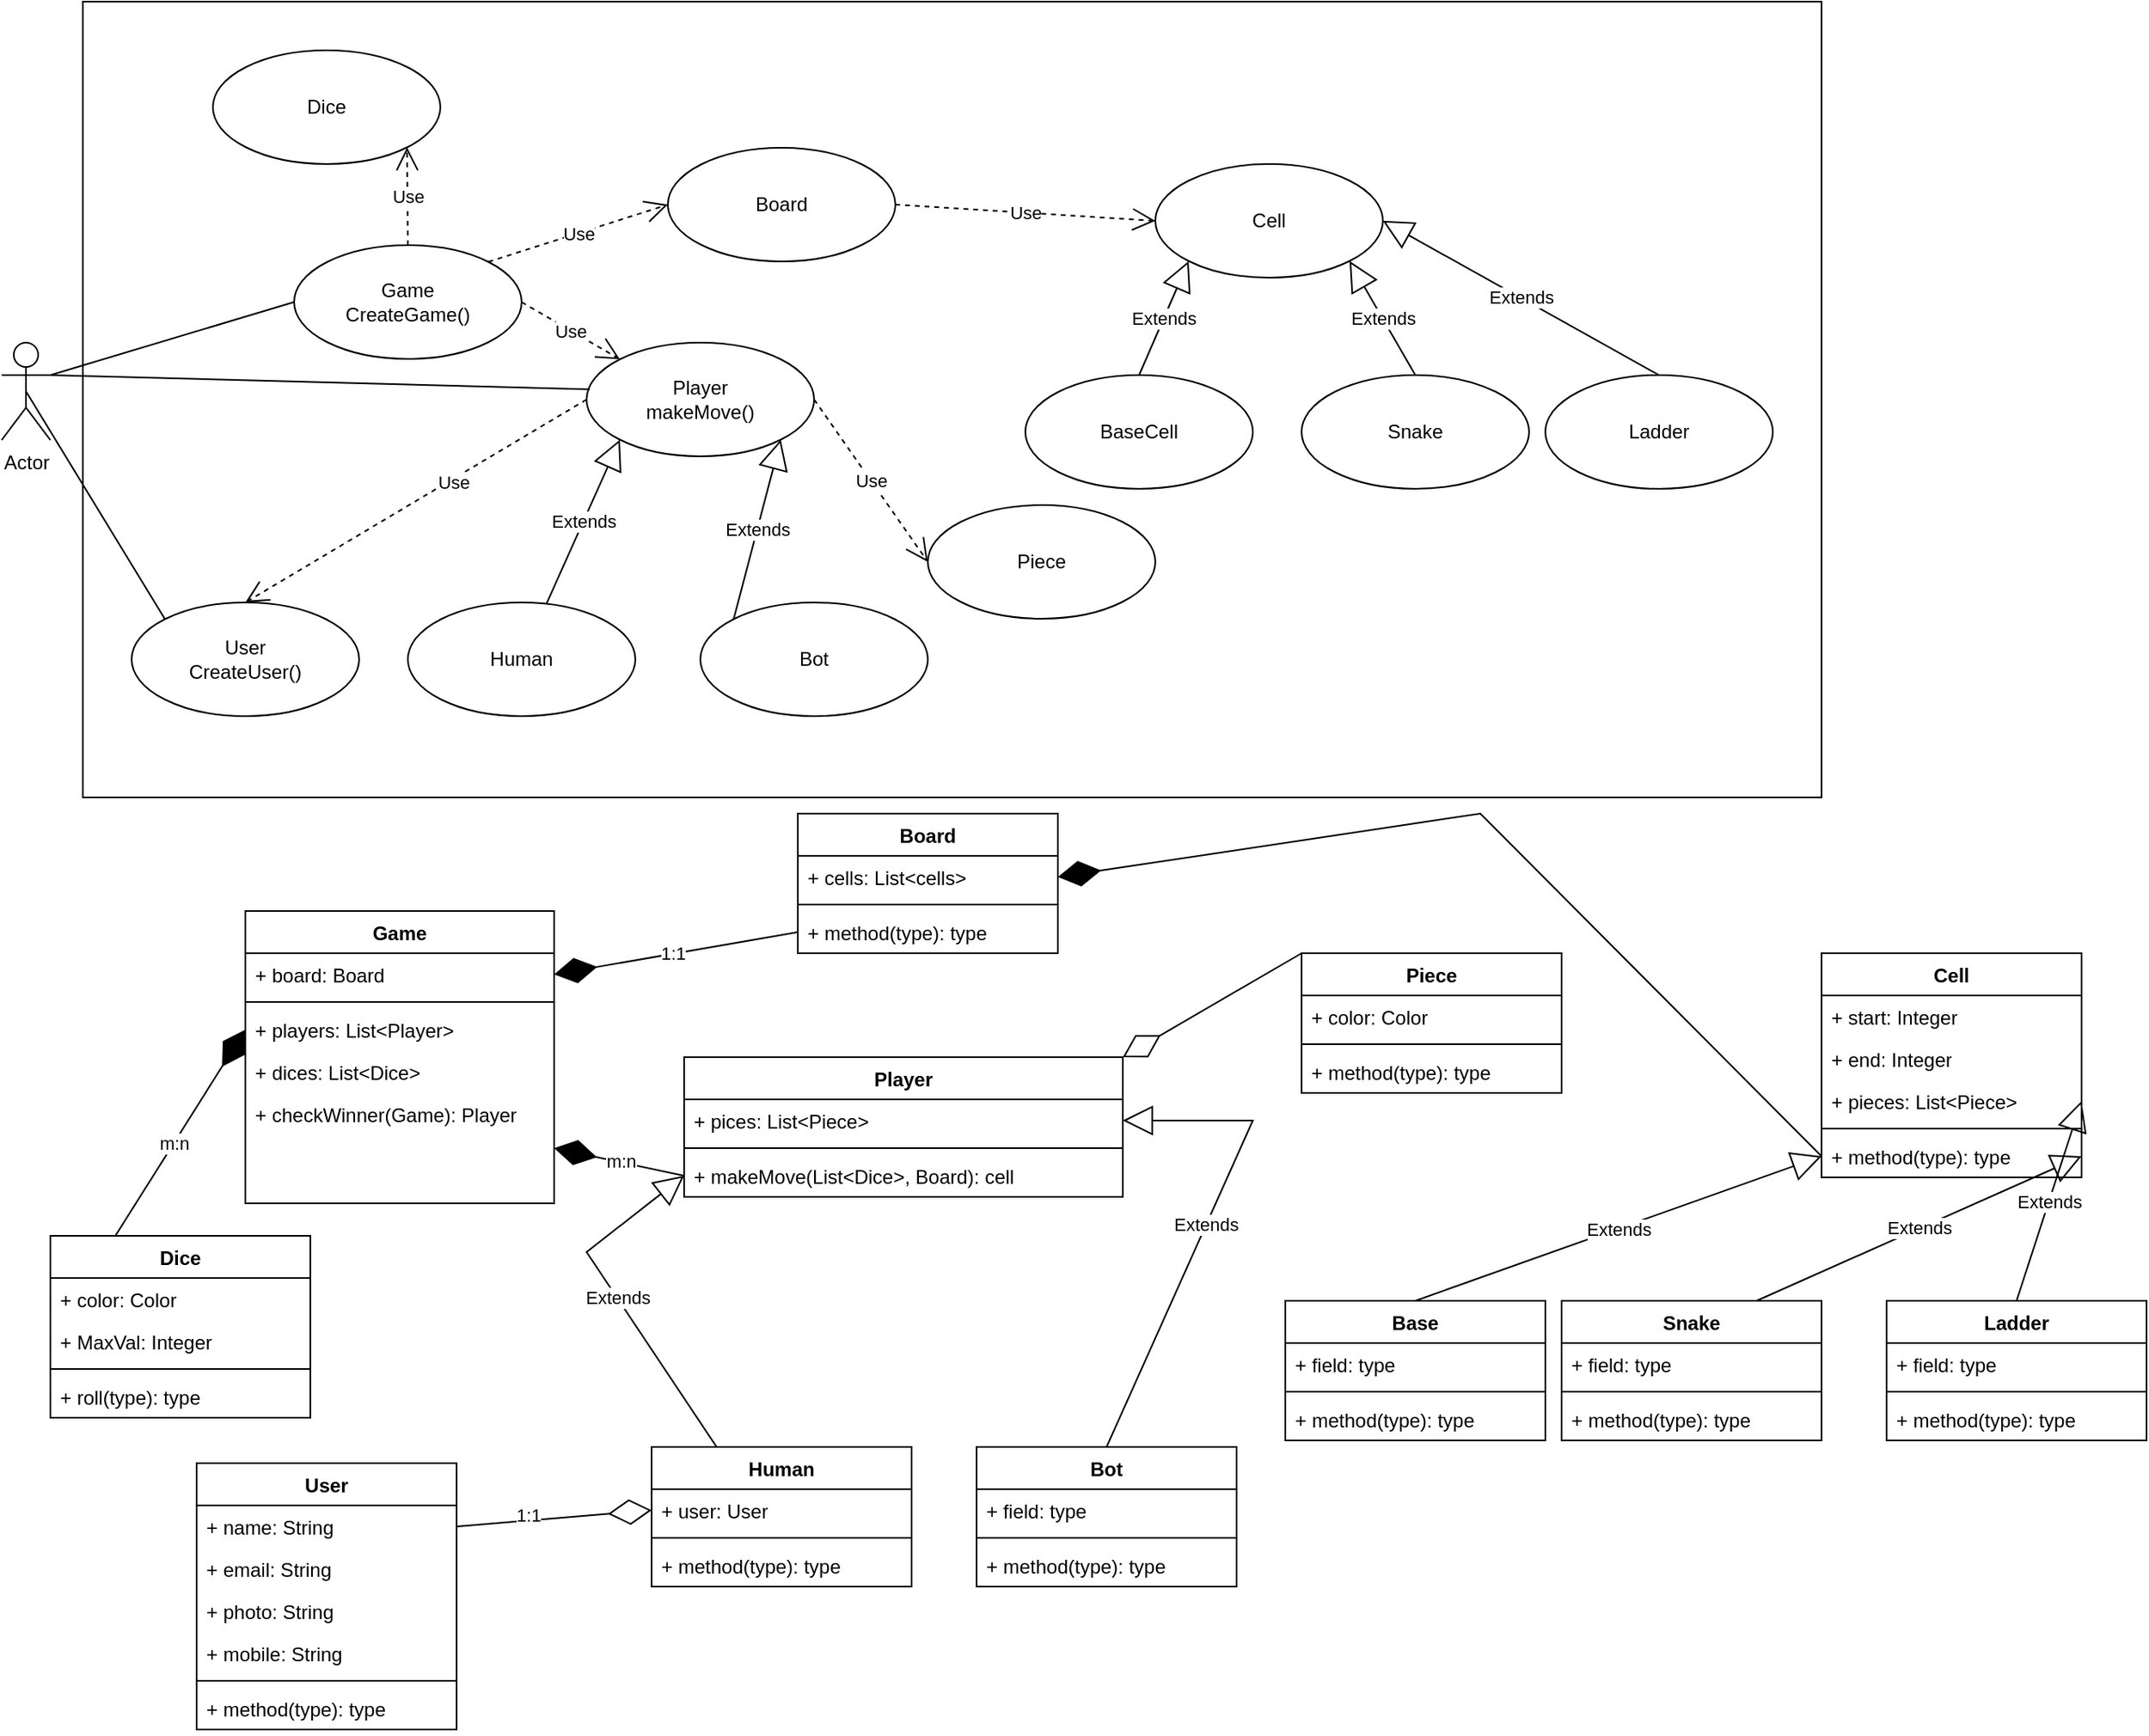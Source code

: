 <mxfile version="24.0.1" type="github">
  <diagram name="Page-1" id="v1raXExcZoV9B4vmxljY">
    <mxGraphModel dx="1290" dy="1622" grid="1" gridSize="10" guides="1" tooltips="1" connect="1" arrows="1" fold="1" page="1" pageScale="1" pageWidth="850" pageHeight="1100" math="0" shadow="0">
      <root>
        <mxCell id="0" />
        <mxCell id="1" parent="0" />
        <mxCell id="gRyMv-x38ussXGorKPDM-1" value="" style="rounded=0;whiteSpace=wrap;html=1;" vertex="1" parent="1">
          <mxGeometry x="180" y="-80" width="1070" height="490" as="geometry" />
        </mxCell>
        <mxCell id="gRyMv-x38ussXGorKPDM-2" value="Player&lt;div&gt;makeMove()&lt;/div&gt;" style="ellipse;whiteSpace=wrap;html=1;" vertex="1" parent="1">
          <mxGeometry x="490" y="130" width="140" height="70" as="geometry" />
        </mxCell>
        <mxCell id="gRyMv-x38ussXGorKPDM-3" value="Board" style="ellipse;whiteSpace=wrap;html=1;" vertex="1" parent="1">
          <mxGeometry x="540" y="10" width="140" height="70" as="geometry" />
        </mxCell>
        <mxCell id="gRyMv-x38ussXGorKPDM-4" value="Game&lt;div&gt;CreateGame()&lt;/div&gt;" style="ellipse;whiteSpace=wrap;html=1;" vertex="1" parent="1">
          <mxGeometry x="310" y="70" width="140" height="70" as="geometry" />
        </mxCell>
        <mxCell id="gRyMv-x38ussXGorKPDM-6" value="Bot" style="ellipse;whiteSpace=wrap;html=1;" vertex="1" parent="1">
          <mxGeometry x="560" y="290" width="140" height="70" as="geometry" />
        </mxCell>
        <mxCell id="gRyMv-x38ussXGorKPDM-7" value="Extends" style="endArrow=block;endSize=16;endFill=0;html=1;rounded=0;entryX=0;entryY=1;entryDx=0;entryDy=0;" edge="1" parent="1" source="gRyMv-x38ussXGorKPDM-5" target="gRyMv-x38ussXGorKPDM-2">
          <mxGeometry width="160" relative="1" as="geometry">
            <mxPoint x="340" y="270" as="sourcePoint" />
            <mxPoint x="500" y="270" as="targetPoint" />
          </mxGeometry>
        </mxCell>
        <mxCell id="gRyMv-x38ussXGorKPDM-8" value="Extends" style="endArrow=block;endSize=16;endFill=0;html=1;rounded=0;exitX=0;exitY=0;exitDx=0;exitDy=0;entryX=1;entryY=1;entryDx=0;entryDy=0;" edge="1" parent="1" source="gRyMv-x38ussXGorKPDM-6" target="gRyMv-x38ussXGorKPDM-2">
          <mxGeometry width="160" relative="1" as="geometry">
            <mxPoint x="430.5" y="260" as="sourcePoint" />
            <mxPoint x="469.5" y="220" as="targetPoint" />
          </mxGeometry>
        </mxCell>
        <mxCell id="gRyMv-x38ussXGorKPDM-9" value="Use" style="endArrow=open;endSize=12;dashed=1;html=1;rounded=0;exitX=1;exitY=0;exitDx=0;exitDy=0;entryX=0;entryY=0.5;entryDx=0;entryDy=0;" edge="1" parent="1" source="gRyMv-x38ussXGorKPDM-4" target="gRyMv-x38ussXGorKPDM-3">
          <mxGeometry width="160" relative="1" as="geometry">
            <mxPoint x="259.996" y="101.79" as="sourcePoint" />
            <mxPoint x="380" y="90" as="targetPoint" />
          </mxGeometry>
        </mxCell>
        <mxCell id="gRyMv-x38ussXGorKPDM-10" value="" style="endArrow=open;endSize=12;dashed=1;html=1;rounded=0;exitX=0;exitY=0.5;exitDx=0;exitDy=0;entryX=0.5;entryY=0;entryDx=0;entryDy=0;" edge="1" parent="1" source="gRyMv-x38ussXGorKPDM-2" target="gRyMv-x38ussXGorKPDM-25">
          <mxGeometry width="160" relative="1" as="geometry">
            <mxPoint x="340" y="270" as="sourcePoint" />
            <mxPoint x="500" y="270" as="targetPoint" />
          </mxGeometry>
        </mxCell>
        <mxCell id="gRyMv-x38ussXGorKPDM-26" value="Use" style="edgeLabel;html=1;align=center;verticalAlign=middle;resizable=0;points=[];" vertex="1" connectable="0" parent="gRyMv-x38ussXGorKPDM-10">
          <mxGeometry x="-0.212" y="2" relative="1" as="geometry">
            <mxPoint as="offset" />
          </mxGeometry>
        </mxCell>
        <mxCell id="gRyMv-x38ussXGorKPDM-5" value="Human" style="ellipse;whiteSpace=wrap;html=1;" vertex="1" parent="1">
          <mxGeometry x="380" y="290" width="140" height="70" as="geometry" />
        </mxCell>
        <mxCell id="gRyMv-x38ussXGorKPDM-11" value="Use" style="endArrow=open;endSize=12;dashed=1;html=1;rounded=0;exitX=1;exitY=0.5;exitDx=0;exitDy=0;entryX=0;entryY=0;entryDx=0;entryDy=0;" edge="1" parent="1" source="gRyMv-x38ussXGorKPDM-4" target="gRyMv-x38ussXGorKPDM-2">
          <mxGeometry width="160" relative="1" as="geometry">
            <mxPoint x="230" y="185" as="sourcePoint" />
            <mxPoint x="371" y="170" as="targetPoint" />
          </mxGeometry>
        </mxCell>
        <mxCell id="gRyMv-x38ussXGorKPDM-12" value="Dice" style="ellipse;whiteSpace=wrap;html=1;" vertex="1" parent="1">
          <mxGeometry x="260" y="-50" width="140" height="70" as="geometry" />
        </mxCell>
        <mxCell id="gRyMv-x38ussXGorKPDM-13" value="Use" style="endArrow=open;endSize=12;dashed=1;html=1;rounded=0;entryX=1;entryY=1;entryDx=0;entryDy=0;exitX=0.5;exitY=0;exitDx=0;exitDy=0;" edge="1" parent="1" source="gRyMv-x38ussXGorKPDM-4" target="gRyMv-x38ussXGorKPDM-12">
          <mxGeometry width="160" relative="1" as="geometry">
            <mxPoint x="80" y="160" as="sourcePoint" />
            <mxPoint x="231" y="160" as="targetPoint" />
            <Array as="points" />
          </mxGeometry>
        </mxCell>
        <mxCell id="gRyMv-x38ussXGorKPDM-14" value="Piece" style="ellipse;whiteSpace=wrap;html=1;" vertex="1" parent="1">
          <mxGeometry x="700" y="230" width="140" height="70" as="geometry" />
        </mxCell>
        <mxCell id="gRyMv-x38ussXGorKPDM-15" value="Use" style="endArrow=open;endSize=12;dashed=1;html=1;rounded=0;exitX=1;exitY=0.5;exitDx=0;exitDy=0;entryX=0;entryY=0.5;entryDx=0;entryDy=0;" edge="1" parent="1" source="gRyMv-x38ussXGorKPDM-2" target="gRyMv-x38ussXGorKPDM-14">
          <mxGeometry width="160" relative="1" as="geometry">
            <mxPoint x="470" y="100" as="sourcePoint" />
            <mxPoint x="601" y="145" as="targetPoint" />
          </mxGeometry>
        </mxCell>
        <mxCell id="gRyMv-x38ussXGorKPDM-16" value="Cell" style="ellipse;whiteSpace=wrap;html=1;" vertex="1" parent="1">
          <mxGeometry x="840" y="20" width="140" height="70" as="geometry" />
        </mxCell>
        <mxCell id="gRyMv-x38ussXGorKPDM-17" value="Use" style="endArrow=open;endSize=12;dashed=1;html=1;rounded=0;exitX=1;exitY=0.5;exitDx=0;exitDy=0;entryX=0;entryY=0.5;entryDx=0;entryDy=0;" edge="1" parent="1" source="gRyMv-x38ussXGorKPDM-3" target="gRyMv-x38ussXGorKPDM-16">
          <mxGeometry width="160" relative="1" as="geometry">
            <mxPoint x="530" y="55" as="sourcePoint" />
            <mxPoint x="671" y="40" as="targetPoint" />
          </mxGeometry>
        </mxCell>
        <mxCell id="gRyMv-x38ussXGorKPDM-18" value="BaseCell" style="ellipse;whiteSpace=wrap;html=1;" vertex="1" parent="1">
          <mxGeometry x="760" y="150" width="140" height="70" as="geometry" />
        </mxCell>
        <mxCell id="gRyMv-x38ussXGorKPDM-19" value="Snake" style="ellipse;whiteSpace=wrap;html=1;" vertex="1" parent="1">
          <mxGeometry x="930" y="150" width="140" height="70" as="geometry" />
        </mxCell>
        <mxCell id="gRyMv-x38ussXGorKPDM-20" value="Extends" style="endArrow=block;endSize=16;endFill=0;html=1;rounded=0;entryX=0;entryY=1;entryDx=0;entryDy=0;exitX=0.5;exitY=0;exitDx=0;exitDy=0;" edge="1" parent="1" source="gRyMv-x38ussXGorKPDM-18" target="gRyMv-x38ussXGorKPDM-16">
          <mxGeometry width="160" relative="1" as="geometry">
            <mxPoint x="830" y="151" as="sourcePoint" />
            <mxPoint x="860" y="90" as="targetPoint" />
          </mxGeometry>
        </mxCell>
        <mxCell id="gRyMv-x38ussXGorKPDM-21" value="Extends" style="endArrow=block;endSize=16;endFill=0;html=1;rounded=0;entryX=1;entryY=1;entryDx=0;entryDy=0;exitX=0.5;exitY=0;exitDx=0;exitDy=0;" edge="1" parent="1" source="gRyMv-x38ussXGorKPDM-19" target="gRyMv-x38ussXGorKPDM-16">
          <mxGeometry width="160" relative="1" as="geometry">
            <mxPoint x="920" y="170" as="sourcePoint" />
            <mxPoint x="951" y="100" as="targetPoint" />
          </mxGeometry>
        </mxCell>
        <mxCell id="gRyMv-x38ussXGorKPDM-22" value="Ladder" style="ellipse;whiteSpace=wrap;html=1;" vertex="1" parent="1">
          <mxGeometry x="1080" y="150" width="140" height="70" as="geometry" />
        </mxCell>
        <mxCell id="gRyMv-x38ussXGorKPDM-23" value="Extends" style="endArrow=block;endSize=16;endFill=0;html=1;rounded=0;entryX=1;entryY=0.5;entryDx=0;entryDy=0;exitX=0.5;exitY=0;exitDx=0;exitDy=0;" edge="1" parent="1" source="gRyMv-x38ussXGorKPDM-22" target="gRyMv-x38ussXGorKPDM-16">
          <mxGeometry width="160" relative="1" as="geometry">
            <mxPoint x="1100" y="135" as="sourcePoint" />
            <mxPoint x="1080" y="40" as="targetPoint" />
          </mxGeometry>
        </mxCell>
        <mxCell id="gRyMv-x38ussXGorKPDM-24" value="Actor" style="shape=umlActor;verticalLabelPosition=bottom;verticalAlign=top;html=1;" vertex="1" parent="1">
          <mxGeometry x="130" y="130" width="30" height="60" as="geometry" />
        </mxCell>
        <mxCell id="gRyMv-x38ussXGorKPDM-25" value="User&lt;div&gt;CreateUser()&lt;/div&gt;" style="ellipse;whiteSpace=wrap;html=1;" vertex="1" parent="1">
          <mxGeometry x="210" y="290" width="140" height="70" as="geometry" />
        </mxCell>
        <mxCell id="gRyMv-x38ussXGorKPDM-27" value="" style="endArrow=none;html=1;rounded=0;exitX=1;exitY=0.333;exitDx=0;exitDy=0;exitPerimeter=0;entryX=0;entryY=0.5;entryDx=0;entryDy=0;" edge="1" parent="1" source="gRyMv-x38ussXGorKPDM-24" target="gRyMv-x38ussXGorKPDM-4">
          <mxGeometry width="50" height="50" relative="1" as="geometry">
            <mxPoint x="170" y="150" as="sourcePoint" />
            <mxPoint x="220" y="100" as="targetPoint" />
          </mxGeometry>
        </mxCell>
        <mxCell id="gRyMv-x38ussXGorKPDM-28" value="" style="endArrow=none;html=1;rounded=0;exitX=0.5;exitY=0.5;exitDx=0;exitDy=0;exitPerimeter=0;entryX=0;entryY=0;entryDx=0;entryDy=0;" edge="1" parent="1" source="gRyMv-x38ussXGorKPDM-24" target="gRyMv-x38ussXGorKPDM-25">
          <mxGeometry width="50" height="50" relative="1" as="geometry">
            <mxPoint x="170" y="160" as="sourcePoint" />
            <mxPoint x="300" y="75" as="targetPoint" />
          </mxGeometry>
        </mxCell>
        <mxCell id="gRyMv-x38ussXGorKPDM-29" value="" style="endArrow=none;html=1;rounded=0;exitX=1;exitY=0.333;exitDx=0;exitDy=0;exitPerimeter=0;entryX=0.014;entryY=0.411;entryDx=0;entryDy=0;entryPerimeter=0;" edge="1" parent="1" source="gRyMv-x38ussXGorKPDM-24" target="gRyMv-x38ussXGorKPDM-2">
          <mxGeometry width="50" height="50" relative="1" as="geometry">
            <mxPoint x="155" y="170" as="sourcePoint" />
            <mxPoint x="241" y="310" as="targetPoint" />
          </mxGeometry>
        </mxCell>
        <mxCell id="gRyMv-x38ussXGorKPDM-30" value="Game" style="swimlane;fontStyle=1;align=center;verticalAlign=top;childLayout=stackLayout;horizontal=1;startSize=26;horizontalStack=0;resizeParent=1;resizeParentMax=0;resizeLast=0;collapsible=1;marginBottom=0;whiteSpace=wrap;html=1;" vertex="1" parent="1">
          <mxGeometry x="280" y="480" width="190" height="180" as="geometry" />
        </mxCell>
        <mxCell id="gRyMv-x38ussXGorKPDM-31" value="+ board: Board" style="text;strokeColor=none;fillColor=none;align=left;verticalAlign=top;spacingLeft=4;spacingRight=4;overflow=hidden;rotatable=0;points=[[0,0.5],[1,0.5]];portConstraint=eastwest;whiteSpace=wrap;html=1;" vertex="1" parent="gRyMv-x38ussXGorKPDM-30">
          <mxGeometry y="26" width="190" height="26" as="geometry" />
        </mxCell>
        <mxCell id="gRyMv-x38ussXGorKPDM-32" value="" style="line;strokeWidth=1;fillColor=none;align=left;verticalAlign=middle;spacingTop=-1;spacingLeft=3;spacingRight=3;rotatable=0;labelPosition=right;points=[];portConstraint=eastwest;strokeColor=inherit;" vertex="1" parent="gRyMv-x38ussXGorKPDM-30">
          <mxGeometry y="52" width="190" height="8" as="geometry" />
        </mxCell>
        <mxCell id="gRyMv-x38ussXGorKPDM-34" value="+ players: List&amp;lt;Player&amp;gt;" style="text;strokeColor=none;fillColor=none;align=left;verticalAlign=top;spacingLeft=4;spacingRight=4;overflow=hidden;rotatable=0;points=[[0,0.5],[1,0.5]];portConstraint=eastwest;whiteSpace=wrap;html=1;" vertex="1" parent="gRyMv-x38ussXGorKPDM-30">
          <mxGeometry y="60" width="190" height="26" as="geometry" />
        </mxCell>
        <mxCell id="gRyMv-x38ussXGorKPDM-35" value="+ dices: List&amp;lt;Dice&amp;gt;" style="text;strokeColor=none;fillColor=none;align=left;verticalAlign=top;spacingLeft=4;spacingRight=4;overflow=hidden;rotatable=0;points=[[0,0.5],[1,0.5]];portConstraint=eastwest;whiteSpace=wrap;html=1;" vertex="1" parent="gRyMv-x38ussXGorKPDM-30">
          <mxGeometry y="86" width="190" height="26" as="geometry" />
        </mxCell>
        <mxCell id="gRyMv-x38ussXGorKPDM-33" value="+ checkWinner(Game): Player" style="text;strokeColor=none;fillColor=none;align=left;verticalAlign=top;spacingLeft=4;spacingRight=4;overflow=hidden;rotatable=0;points=[[0,0.5],[1,0.5]];portConstraint=eastwest;whiteSpace=wrap;html=1;" vertex="1" parent="gRyMv-x38ussXGorKPDM-30">
          <mxGeometry y="112" width="190" height="68" as="geometry" />
        </mxCell>
        <mxCell id="gRyMv-x38ussXGorKPDM-36" value="Board" style="swimlane;fontStyle=1;align=center;verticalAlign=top;childLayout=stackLayout;horizontal=1;startSize=26;horizontalStack=0;resizeParent=1;resizeParentMax=0;resizeLast=0;collapsible=1;marginBottom=0;whiteSpace=wrap;html=1;" vertex="1" parent="1">
          <mxGeometry x="620" y="420" width="160" height="86" as="geometry" />
        </mxCell>
        <mxCell id="gRyMv-x38ussXGorKPDM-37" value="+ cells: List&amp;lt;cells&amp;gt;" style="text;strokeColor=none;fillColor=none;align=left;verticalAlign=top;spacingLeft=4;spacingRight=4;overflow=hidden;rotatable=0;points=[[0,0.5],[1,0.5]];portConstraint=eastwest;whiteSpace=wrap;html=1;" vertex="1" parent="gRyMv-x38ussXGorKPDM-36">
          <mxGeometry y="26" width="160" height="26" as="geometry" />
        </mxCell>
        <mxCell id="gRyMv-x38ussXGorKPDM-38" value="" style="line;strokeWidth=1;fillColor=none;align=left;verticalAlign=middle;spacingTop=-1;spacingLeft=3;spacingRight=3;rotatable=0;labelPosition=right;points=[];portConstraint=eastwest;strokeColor=inherit;" vertex="1" parent="gRyMv-x38ussXGorKPDM-36">
          <mxGeometry y="52" width="160" height="8" as="geometry" />
        </mxCell>
        <mxCell id="gRyMv-x38ussXGorKPDM-39" value="+ method(type): type" style="text;strokeColor=none;fillColor=none;align=left;verticalAlign=top;spacingLeft=4;spacingRight=4;overflow=hidden;rotatable=0;points=[[0,0.5],[1,0.5]];portConstraint=eastwest;whiteSpace=wrap;html=1;" vertex="1" parent="gRyMv-x38ussXGorKPDM-36">
          <mxGeometry y="60" width="160" height="26" as="geometry" />
        </mxCell>
        <mxCell id="gRyMv-x38ussXGorKPDM-40" value="Player" style="swimlane;fontStyle=1;align=center;verticalAlign=top;childLayout=stackLayout;horizontal=1;startSize=26;horizontalStack=0;resizeParent=1;resizeParentMax=0;resizeLast=0;collapsible=1;marginBottom=0;whiteSpace=wrap;html=1;" vertex="1" parent="1">
          <mxGeometry x="550" y="570" width="270" height="86" as="geometry" />
        </mxCell>
        <mxCell id="gRyMv-x38ussXGorKPDM-41" value="+ pices: List&amp;lt;Piece&amp;gt;" style="text;strokeColor=none;fillColor=none;align=left;verticalAlign=top;spacingLeft=4;spacingRight=4;overflow=hidden;rotatable=0;points=[[0,0.5],[1,0.5]];portConstraint=eastwest;whiteSpace=wrap;html=1;" vertex="1" parent="gRyMv-x38ussXGorKPDM-40">
          <mxGeometry y="26" width="270" height="26" as="geometry" />
        </mxCell>
        <mxCell id="gRyMv-x38ussXGorKPDM-42" value="" style="line;strokeWidth=1;fillColor=none;align=left;verticalAlign=middle;spacingTop=-1;spacingLeft=3;spacingRight=3;rotatable=0;labelPosition=right;points=[];portConstraint=eastwest;strokeColor=inherit;" vertex="1" parent="gRyMv-x38ussXGorKPDM-40">
          <mxGeometry y="52" width="270" height="8" as="geometry" />
        </mxCell>
        <mxCell id="gRyMv-x38ussXGorKPDM-43" value="+ makeMove(List&amp;lt;Dice&amp;gt;, Board): cell" style="text;strokeColor=none;fillColor=none;align=left;verticalAlign=top;spacingLeft=4;spacingRight=4;overflow=hidden;rotatable=0;points=[[0,0.5],[1,0.5]];portConstraint=eastwest;whiteSpace=wrap;html=1;" vertex="1" parent="gRyMv-x38ussXGorKPDM-40">
          <mxGeometry y="60" width="270" height="26" as="geometry" />
        </mxCell>
        <mxCell id="gRyMv-x38ussXGorKPDM-44" value="Human" style="swimlane;fontStyle=1;align=center;verticalAlign=top;childLayout=stackLayout;horizontal=1;startSize=26;horizontalStack=0;resizeParent=1;resizeParentMax=0;resizeLast=0;collapsible=1;marginBottom=0;whiteSpace=wrap;html=1;" vertex="1" parent="1">
          <mxGeometry x="530" y="810" width="160" height="86" as="geometry" />
        </mxCell>
        <mxCell id="gRyMv-x38ussXGorKPDM-45" value="+ user: User" style="text;strokeColor=none;fillColor=none;align=left;verticalAlign=top;spacingLeft=4;spacingRight=4;overflow=hidden;rotatable=0;points=[[0,0.5],[1,0.5]];portConstraint=eastwest;whiteSpace=wrap;html=1;" vertex="1" parent="gRyMv-x38ussXGorKPDM-44">
          <mxGeometry y="26" width="160" height="26" as="geometry" />
        </mxCell>
        <mxCell id="gRyMv-x38ussXGorKPDM-46" value="" style="line;strokeWidth=1;fillColor=none;align=left;verticalAlign=middle;spacingTop=-1;spacingLeft=3;spacingRight=3;rotatable=0;labelPosition=right;points=[];portConstraint=eastwest;strokeColor=inherit;" vertex="1" parent="gRyMv-x38ussXGorKPDM-44">
          <mxGeometry y="52" width="160" height="8" as="geometry" />
        </mxCell>
        <mxCell id="gRyMv-x38ussXGorKPDM-47" value="+ method(type): type" style="text;strokeColor=none;fillColor=none;align=left;verticalAlign=top;spacingLeft=4;spacingRight=4;overflow=hidden;rotatable=0;points=[[0,0.5],[1,0.5]];portConstraint=eastwest;whiteSpace=wrap;html=1;" vertex="1" parent="gRyMv-x38ussXGorKPDM-44">
          <mxGeometry y="60" width="160" height="26" as="geometry" />
        </mxCell>
        <mxCell id="gRyMv-x38ussXGorKPDM-48" value="Bot" style="swimlane;fontStyle=1;align=center;verticalAlign=top;childLayout=stackLayout;horizontal=1;startSize=26;horizontalStack=0;resizeParent=1;resizeParentMax=0;resizeLast=0;collapsible=1;marginBottom=0;whiteSpace=wrap;html=1;" vertex="1" parent="1">
          <mxGeometry x="730" y="810" width="160" height="86" as="geometry" />
        </mxCell>
        <mxCell id="gRyMv-x38ussXGorKPDM-49" value="+ field: type" style="text;strokeColor=none;fillColor=none;align=left;verticalAlign=top;spacingLeft=4;spacingRight=4;overflow=hidden;rotatable=0;points=[[0,0.5],[1,0.5]];portConstraint=eastwest;whiteSpace=wrap;html=1;" vertex="1" parent="gRyMv-x38ussXGorKPDM-48">
          <mxGeometry y="26" width="160" height="26" as="geometry" />
        </mxCell>
        <mxCell id="gRyMv-x38ussXGorKPDM-50" value="" style="line;strokeWidth=1;fillColor=none;align=left;verticalAlign=middle;spacingTop=-1;spacingLeft=3;spacingRight=3;rotatable=0;labelPosition=right;points=[];portConstraint=eastwest;strokeColor=inherit;" vertex="1" parent="gRyMv-x38ussXGorKPDM-48">
          <mxGeometry y="52" width="160" height="8" as="geometry" />
        </mxCell>
        <mxCell id="gRyMv-x38ussXGorKPDM-51" value="+ method(type): type" style="text;strokeColor=none;fillColor=none;align=left;verticalAlign=top;spacingLeft=4;spacingRight=4;overflow=hidden;rotatable=0;points=[[0,0.5],[1,0.5]];portConstraint=eastwest;whiteSpace=wrap;html=1;" vertex="1" parent="gRyMv-x38ussXGorKPDM-48">
          <mxGeometry y="60" width="160" height="26" as="geometry" />
        </mxCell>
        <mxCell id="gRyMv-x38ussXGorKPDM-52" value="Dice" style="swimlane;fontStyle=1;align=center;verticalAlign=top;childLayout=stackLayout;horizontal=1;startSize=26;horizontalStack=0;resizeParent=1;resizeParentMax=0;resizeLast=0;collapsible=1;marginBottom=0;whiteSpace=wrap;html=1;" vertex="1" parent="1">
          <mxGeometry x="160" y="680" width="160" height="112" as="geometry" />
        </mxCell>
        <mxCell id="gRyMv-x38ussXGorKPDM-53" value="+ color: Color&lt;div&gt;&lt;br&gt;&lt;/div&gt;" style="text;strokeColor=none;fillColor=none;align=left;verticalAlign=top;spacingLeft=4;spacingRight=4;overflow=hidden;rotatable=0;points=[[0,0.5],[1,0.5]];portConstraint=eastwest;whiteSpace=wrap;html=1;" vertex="1" parent="gRyMv-x38ussXGorKPDM-52">
          <mxGeometry y="26" width="160" height="26" as="geometry" />
        </mxCell>
        <mxCell id="gRyMv-x38ussXGorKPDM-99" value="+ MaxVal: Integer" style="text;strokeColor=none;fillColor=none;align=left;verticalAlign=top;spacingLeft=4;spacingRight=4;overflow=hidden;rotatable=0;points=[[0,0.5],[1,0.5]];portConstraint=eastwest;whiteSpace=wrap;html=1;" vertex="1" parent="gRyMv-x38ussXGorKPDM-52">
          <mxGeometry y="52" width="160" height="26" as="geometry" />
        </mxCell>
        <mxCell id="gRyMv-x38ussXGorKPDM-54" value="" style="line;strokeWidth=1;fillColor=none;align=left;verticalAlign=middle;spacingTop=-1;spacingLeft=3;spacingRight=3;rotatable=0;labelPosition=right;points=[];portConstraint=eastwest;strokeColor=inherit;" vertex="1" parent="gRyMv-x38ussXGorKPDM-52">
          <mxGeometry y="78" width="160" height="8" as="geometry" />
        </mxCell>
        <mxCell id="gRyMv-x38ussXGorKPDM-55" value="+ roll(type): type" style="text;strokeColor=none;fillColor=none;align=left;verticalAlign=top;spacingLeft=4;spacingRight=4;overflow=hidden;rotatable=0;points=[[0,0.5],[1,0.5]];portConstraint=eastwest;whiteSpace=wrap;html=1;" vertex="1" parent="gRyMv-x38ussXGorKPDM-52">
          <mxGeometry y="86" width="160" height="26" as="geometry" />
        </mxCell>
        <mxCell id="gRyMv-x38ussXGorKPDM-56" value="Cell" style="swimlane;fontStyle=1;align=center;verticalAlign=top;childLayout=stackLayout;horizontal=1;startSize=26;horizontalStack=0;resizeParent=1;resizeParentMax=0;resizeLast=0;collapsible=1;marginBottom=0;whiteSpace=wrap;html=1;" vertex="1" parent="1">
          <mxGeometry x="1250" y="506" width="160" height="138" as="geometry" />
        </mxCell>
        <mxCell id="gRyMv-x38ussXGorKPDM-100" value="+ start: Integer" style="text;strokeColor=none;fillColor=none;align=left;verticalAlign=top;spacingLeft=4;spacingRight=4;overflow=hidden;rotatable=0;points=[[0,0.5],[1,0.5]];portConstraint=eastwest;whiteSpace=wrap;html=1;" vertex="1" parent="gRyMv-x38ussXGorKPDM-56">
          <mxGeometry y="26" width="160" height="26" as="geometry" />
        </mxCell>
        <mxCell id="gRyMv-x38ussXGorKPDM-101" value="+ end: Integer" style="text;strokeColor=none;fillColor=none;align=left;verticalAlign=top;spacingLeft=4;spacingRight=4;overflow=hidden;rotatable=0;points=[[0,0.5],[1,0.5]];portConstraint=eastwest;whiteSpace=wrap;html=1;" vertex="1" parent="gRyMv-x38ussXGorKPDM-56">
          <mxGeometry y="52" width="160" height="26" as="geometry" />
        </mxCell>
        <mxCell id="gRyMv-x38ussXGorKPDM-57" value="+ pieces: List&amp;lt;Piece&amp;gt;" style="text;strokeColor=none;fillColor=none;align=left;verticalAlign=top;spacingLeft=4;spacingRight=4;overflow=hidden;rotatable=0;points=[[0,0.5],[1,0.5]];portConstraint=eastwest;whiteSpace=wrap;html=1;" vertex="1" parent="gRyMv-x38ussXGorKPDM-56">
          <mxGeometry y="78" width="160" height="26" as="geometry" />
        </mxCell>
        <mxCell id="gRyMv-x38ussXGorKPDM-58" value="" style="line;strokeWidth=1;fillColor=none;align=left;verticalAlign=middle;spacingTop=-1;spacingLeft=3;spacingRight=3;rotatable=0;labelPosition=right;points=[];portConstraint=eastwest;strokeColor=inherit;" vertex="1" parent="gRyMv-x38ussXGorKPDM-56">
          <mxGeometry y="104" width="160" height="8" as="geometry" />
        </mxCell>
        <mxCell id="gRyMv-x38ussXGorKPDM-59" value="+ method(type): type" style="text;strokeColor=none;fillColor=none;align=left;verticalAlign=top;spacingLeft=4;spacingRight=4;overflow=hidden;rotatable=0;points=[[0,0.5],[1,0.5]];portConstraint=eastwest;whiteSpace=wrap;html=1;" vertex="1" parent="gRyMv-x38ussXGorKPDM-56">
          <mxGeometry y="112" width="160" height="26" as="geometry" />
        </mxCell>
        <mxCell id="gRyMv-x38ussXGorKPDM-60" value="Base" style="swimlane;fontStyle=1;align=center;verticalAlign=top;childLayout=stackLayout;horizontal=1;startSize=26;horizontalStack=0;resizeParent=1;resizeParentMax=0;resizeLast=0;collapsible=1;marginBottom=0;whiteSpace=wrap;html=1;" vertex="1" parent="1">
          <mxGeometry x="920" y="720" width="160" height="86" as="geometry" />
        </mxCell>
        <mxCell id="gRyMv-x38ussXGorKPDM-61" value="+ field: type" style="text;strokeColor=none;fillColor=none;align=left;verticalAlign=top;spacingLeft=4;spacingRight=4;overflow=hidden;rotatable=0;points=[[0,0.5],[1,0.5]];portConstraint=eastwest;whiteSpace=wrap;html=1;" vertex="1" parent="gRyMv-x38ussXGorKPDM-60">
          <mxGeometry y="26" width="160" height="26" as="geometry" />
        </mxCell>
        <mxCell id="gRyMv-x38ussXGorKPDM-62" value="" style="line;strokeWidth=1;fillColor=none;align=left;verticalAlign=middle;spacingTop=-1;spacingLeft=3;spacingRight=3;rotatable=0;labelPosition=right;points=[];portConstraint=eastwest;strokeColor=inherit;" vertex="1" parent="gRyMv-x38ussXGorKPDM-60">
          <mxGeometry y="52" width="160" height="8" as="geometry" />
        </mxCell>
        <mxCell id="gRyMv-x38ussXGorKPDM-63" value="+ method(type): type" style="text;strokeColor=none;fillColor=none;align=left;verticalAlign=top;spacingLeft=4;spacingRight=4;overflow=hidden;rotatable=0;points=[[0,0.5],[1,0.5]];portConstraint=eastwest;whiteSpace=wrap;html=1;" vertex="1" parent="gRyMv-x38ussXGorKPDM-60">
          <mxGeometry y="60" width="160" height="26" as="geometry" />
        </mxCell>
        <mxCell id="gRyMv-x38ussXGorKPDM-64" value="Snake" style="swimlane;fontStyle=1;align=center;verticalAlign=top;childLayout=stackLayout;horizontal=1;startSize=26;horizontalStack=0;resizeParent=1;resizeParentMax=0;resizeLast=0;collapsible=1;marginBottom=0;whiteSpace=wrap;html=1;" vertex="1" parent="1">
          <mxGeometry x="1090" y="720" width="160" height="86" as="geometry" />
        </mxCell>
        <mxCell id="gRyMv-x38ussXGorKPDM-65" value="+ field: type" style="text;strokeColor=none;fillColor=none;align=left;verticalAlign=top;spacingLeft=4;spacingRight=4;overflow=hidden;rotatable=0;points=[[0,0.5],[1,0.5]];portConstraint=eastwest;whiteSpace=wrap;html=1;" vertex="1" parent="gRyMv-x38ussXGorKPDM-64">
          <mxGeometry y="26" width="160" height="26" as="geometry" />
        </mxCell>
        <mxCell id="gRyMv-x38ussXGorKPDM-66" value="" style="line;strokeWidth=1;fillColor=none;align=left;verticalAlign=middle;spacingTop=-1;spacingLeft=3;spacingRight=3;rotatable=0;labelPosition=right;points=[];portConstraint=eastwest;strokeColor=inherit;" vertex="1" parent="gRyMv-x38ussXGorKPDM-64">
          <mxGeometry y="52" width="160" height="8" as="geometry" />
        </mxCell>
        <mxCell id="gRyMv-x38ussXGorKPDM-67" value="+ method(type): type" style="text;strokeColor=none;fillColor=none;align=left;verticalAlign=top;spacingLeft=4;spacingRight=4;overflow=hidden;rotatable=0;points=[[0,0.5],[1,0.5]];portConstraint=eastwest;whiteSpace=wrap;html=1;" vertex="1" parent="gRyMv-x38ussXGorKPDM-64">
          <mxGeometry y="60" width="160" height="26" as="geometry" />
        </mxCell>
        <mxCell id="gRyMv-x38ussXGorKPDM-68" value="Ladder" style="swimlane;fontStyle=1;align=center;verticalAlign=top;childLayout=stackLayout;horizontal=1;startSize=26;horizontalStack=0;resizeParent=1;resizeParentMax=0;resizeLast=0;collapsible=1;marginBottom=0;whiteSpace=wrap;html=1;" vertex="1" parent="1">
          <mxGeometry x="1290" y="720" width="160" height="86" as="geometry" />
        </mxCell>
        <mxCell id="gRyMv-x38ussXGorKPDM-69" value="+ field: type" style="text;strokeColor=none;fillColor=none;align=left;verticalAlign=top;spacingLeft=4;spacingRight=4;overflow=hidden;rotatable=0;points=[[0,0.5],[1,0.5]];portConstraint=eastwest;whiteSpace=wrap;html=1;" vertex="1" parent="gRyMv-x38ussXGorKPDM-68">
          <mxGeometry y="26" width="160" height="26" as="geometry" />
        </mxCell>
        <mxCell id="gRyMv-x38ussXGorKPDM-70" value="" style="line;strokeWidth=1;fillColor=none;align=left;verticalAlign=middle;spacingTop=-1;spacingLeft=3;spacingRight=3;rotatable=0;labelPosition=right;points=[];portConstraint=eastwest;strokeColor=inherit;" vertex="1" parent="gRyMv-x38ussXGorKPDM-68">
          <mxGeometry y="52" width="160" height="8" as="geometry" />
        </mxCell>
        <mxCell id="gRyMv-x38ussXGorKPDM-71" value="+ method(type): type" style="text;strokeColor=none;fillColor=none;align=left;verticalAlign=top;spacingLeft=4;spacingRight=4;overflow=hidden;rotatable=0;points=[[0,0.5],[1,0.5]];portConstraint=eastwest;whiteSpace=wrap;html=1;" vertex="1" parent="gRyMv-x38ussXGorKPDM-68">
          <mxGeometry y="60" width="160" height="26" as="geometry" />
        </mxCell>
        <mxCell id="gRyMv-x38ussXGorKPDM-72" value="" style="endArrow=diamondThin;endFill=1;endSize=24;html=1;rounded=0;entryX=0;entryY=0.5;entryDx=0;entryDy=0;exitX=0.25;exitY=0;exitDx=0;exitDy=0;" edge="1" parent="1" source="gRyMv-x38ussXGorKPDM-52" target="gRyMv-x38ussXGorKPDM-34">
          <mxGeometry width="160" relative="1" as="geometry">
            <mxPoint x="230" y="660" as="sourcePoint" />
            <mxPoint x="390" y="660" as="targetPoint" />
          </mxGeometry>
        </mxCell>
        <mxCell id="gRyMv-x38ussXGorKPDM-73" value="m:n" style="edgeLabel;html=1;align=center;verticalAlign=middle;resizable=0;points=[];" vertex="1" connectable="0" parent="gRyMv-x38ussXGorKPDM-72">
          <mxGeometry x="-0.104" y="1" relative="1" as="geometry">
            <mxPoint x="1" as="offset" />
          </mxGeometry>
        </mxCell>
        <mxCell id="gRyMv-x38ussXGorKPDM-74" value="" style="endArrow=diamondThin;endFill=1;endSize=24;html=1;rounded=0;entryX=1;entryY=0.5;entryDx=0;entryDy=0;exitX=0;exitY=0.5;exitDx=0;exitDy=0;" edge="1" parent="1" source="gRyMv-x38ussXGorKPDM-39" target="gRyMv-x38ussXGorKPDM-31">
          <mxGeometry width="160" relative="1" as="geometry">
            <mxPoint x="450" y="590" as="sourcePoint" />
            <mxPoint x="610" y="590" as="targetPoint" />
          </mxGeometry>
        </mxCell>
        <mxCell id="gRyMv-x38ussXGorKPDM-75" value="1:1" style="edgeLabel;html=1;align=center;verticalAlign=middle;resizable=0;points=[];" vertex="1" connectable="0" parent="gRyMv-x38ussXGorKPDM-74">
          <mxGeometry x="0.025" y="-1" relative="1" as="geometry">
            <mxPoint as="offset" />
          </mxGeometry>
        </mxCell>
        <mxCell id="gRyMv-x38ussXGorKPDM-76" value="" style="endArrow=diamondThin;endFill=1;endSize=24;html=1;rounded=0;entryX=1;entryY=0.5;entryDx=0;entryDy=0;exitX=0;exitY=0.5;exitDx=0;exitDy=0;" edge="1" parent="1" source="gRyMv-x38ussXGorKPDM-43" target="gRyMv-x38ussXGorKPDM-33">
          <mxGeometry width="160" relative="1" as="geometry">
            <mxPoint x="680" y="670" as="sourcePoint" />
            <mxPoint x="840" y="670" as="targetPoint" />
          </mxGeometry>
        </mxCell>
        <mxCell id="gRyMv-x38ussXGorKPDM-77" value="m:n" style="edgeLabel;html=1;align=center;verticalAlign=middle;resizable=0;points=[];" vertex="1" connectable="0" parent="gRyMv-x38ussXGorKPDM-76">
          <mxGeometry x="-0.027" y="-1" relative="1" as="geometry">
            <mxPoint as="offset" />
          </mxGeometry>
        </mxCell>
        <mxCell id="gRyMv-x38ussXGorKPDM-78" value="Extends" style="endArrow=block;endSize=16;endFill=0;html=1;rounded=0;entryX=0;entryY=0.5;entryDx=0;entryDy=0;exitX=0.25;exitY=0;exitDx=0;exitDy=0;" edge="1" parent="1" source="gRyMv-x38ussXGorKPDM-44" target="gRyMv-x38ussXGorKPDM-43">
          <mxGeometry width="160" relative="1" as="geometry">
            <mxPoint x="680" y="670" as="sourcePoint" />
            <mxPoint x="840" y="670" as="targetPoint" />
            <Array as="points">
              <mxPoint x="490" y="690" />
            </Array>
          </mxGeometry>
        </mxCell>
        <mxCell id="gRyMv-x38ussXGorKPDM-79" value="Extends" style="endArrow=block;endSize=16;endFill=0;html=1;rounded=0;exitX=0.5;exitY=0;exitDx=0;exitDy=0;entryX=1;entryY=0.5;entryDx=0;entryDy=0;" edge="1" parent="1" source="gRyMv-x38ussXGorKPDM-48" target="gRyMv-x38ussXGorKPDM-41">
          <mxGeometry width="160" relative="1" as="geometry">
            <mxPoint x="680" y="670" as="sourcePoint" />
            <mxPoint x="840" y="670" as="targetPoint" />
            <Array as="points">
              <mxPoint x="900" y="609" />
            </Array>
          </mxGeometry>
        </mxCell>
        <mxCell id="gRyMv-x38ussXGorKPDM-80" value="User" style="swimlane;fontStyle=1;align=center;verticalAlign=top;childLayout=stackLayout;horizontal=1;startSize=26;horizontalStack=0;resizeParent=1;resizeParentMax=0;resizeLast=0;collapsible=1;marginBottom=0;whiteSpace=wrap;html=1;" vertex="1" parent="1">
          <mxGeometry x="250" y="820" width="160" height="164" as="geometry" />
        </mxCell>
        <mxCell id="gRyMv-x38ussXGorKPDM-81" value="+ name: String" style="text;strokeColor=none;fillColor=none;align=left;verticalAlign=top;spacingLeft=4;spacingRight=4;overflow=hidden;rotatable=0;points=[[0,0.5],[1,0.5]];portConstraint=eastwest;whiteSpace=wrap;html=1;" vertex="1" parent="gRyMv-x38ussXGorKPDM-80">
          <mxGeometry y="26" width="160" height="26" as="geometry" />
        </mxCell>
        <mxCell id="gRyMv-x38ussXGorKPDM-103" value="+ email: String" style="text;strokeColor=none;fillColor=none;align=left;verticalAlign=top;spacingLeft=4;spacingRight=4;overflow=hidden;rotatable=0;points=[[0,0.5],[1,0.5]];portConstraint=eastwest;whiteSpace=wrap;html=1;" vertex="1" parent="gRyMv-x38ussXGorKPDM-80">
          <mxGeometry y="52" width="160" height="26" as="geometry" />
        </mxCell>
        <mxCell id="gRyMv-x38ussXGorKPDM-104" value="+ photo: String" style="text;strokeColor=none;fillColor=none;align=left;verticalAlign=top;spacingLeft=4;spacingRight=4;overflow=hidden;rotatable=0;points=[[0,0.5],[1,0.5]];portConstraint=eastwest;whiteSpace=wrap;html=1;" vertex="1" parent="gRyMv-x38ussXGorKPDM-80">
          <mxGeometry y="78" width="160" height="26" as="geometry" />
        </mxCell>
        <mxCell id="gRyMv-x38ussXGorKPDM-102" value="+ mobile: String" style="text;strokeColor=none;fillColor=none;align=left;verticalAlign=top;spacingLeft=4;spacingRight=4;overflow=hidden;rotatable=0;points=[[0,0.5],[1,0.5]];portConstraint=eastwest;whiteSpace=wrap;html=1;" vertex="1" parent="gRyMv-x38ussXGorKPDM-80">
          <mxGeometry y="104" width="160" height="26" as="geometry" />
        </mxCell>
        <mxCell id="gRyMv-x38ussXGorKPDM-82" value="" style="line;strokeWidth=1;fillColor=none;align=left;verticalAlign=middle;spacingTop=-1;spacingLeft=3;spacingRight=3;rotatable=0;labelPosition=right;points=[];portConstraint=eastwest;strokeColor=inherit;" vertex="1" parent="gRyMv-x38ussXGorKPDM-80">
          <mxGeometry y="130" width="160" height="8" as="geometry" />
        </mxCell>
        <mxCell id="gRyMv-x38ussXGorKPDM-83" value="+ method(type): type" style="text;strokeColor=none;fillColor=none;align=left;verticalAlign=top;spacingLeft=4;spacingRight=4;overflow=hidden;rotatable=0;points=[[0,0.5],[1,0.5]];portConstraint=eastwest;whiteSpace=wrap;html=1;" vertex="1" parent="gRyMv-x38ussXGorKPDM-80">
          <mxGeometry y="138" width="160" height="26" as="geometry" />
        </mxCell>
        <mxCell id="gRyMv-x38ussXGorKPDM-84" value="" style="endArrow=diamondThin;endFill=0;endSize=24;html=1;rounded=0;entryX=0;entryY=0.5;entryDx=0;entryDy=0;exitX=1;exitY=0.5;exitDx=0;exitDy=0;" edge="1" parent="1" source="gRyMv-x38ussXGorKPDM-81" target="gRyMv-x38ussXGorKPDM-45">
          <mxGeometry width="160" relative="1" as="geometry">
            <mxPoint x="280" y="806" as="sourcePoint" />
            <mxPoint x="440" y="806" as="targetPoint" />
          </mxGeometry>
        </mxCell>
        <mxCell id="gRyMv-x38ussXGorKPDM-85" value="1:1" style="edgeLabel;html=1;align=center;verticalAlign=middle;resizable=0;points=[];" vertex="1" connectable="0" parent="gRyMv-x38ussXGorKPDM-84">
          <mxGeometry x="-0.258" y="5" relative="1" as="geometry">
            <mxPoint y="1" as="offset" />
          </mxGeometry>
        </mxCell>
        <mxCell id="gRyMv-x38ussXGorKPDM-87" value="" style="endArrow=diamondThin;endFill=1;endSize=24;html=1;rounded=0;entryX=1;entryY=0.5;entryDx=0;entryDy=0;exitX=0;exitY=0.5;exitDx=0;exitDy=0;" edge="1" parent="1" source="gRyMv-x38ussXGorKPDM-59" target="gRyMv-x38ussXGorKPDM-37">
          <mxGeometry width="160" relative="1" as="geometry">
            <mxPoint x="680" y="670" as="sourcePoint" />
            <mxPoint x="840" y="670" as="targetPoint" />
            <Array as="points">
              <mxPoint x="1040" y="420" />
            </Array>
          </mxGeometry>
        </mxCell>
        <mxCell id="gRyMv-x38ussXGorKPDM-88" value="Extends" style="endArrow=block;endSize=16;endFill=0;html=1;rounded=0;entryX=0;entryY=0.5;entryDx=0;entryDy=0;exitX=0.5;exitY=0;exitDx=0;exitDy=0;" edge="1" parent="1" source="gRyMv-x38ussXGorKPDM-60" target="gRyMv-x38ussXGorKPDM-59">
          <mxGeometry width="160" relative="1" as="geometry">
            <mxPoint x="680" y="670" as="sourcePoint" />
            <mxPoint x="840" y="670" as="targetPoint" />
          </mxGeometry>
        </mxCell>
        <mxCell id="gRyMv-x38ussXGorKPDM-89" value="Extends" style="endArrow=block;endSize=16;endFill=0;html=1;rounded=0;entryX=1;entryY=0.5;entryDx=0;entryDy=0;exitX=0.75;exitY=0;exitDx=0;exitDy=0;" edge="1" parent="1" source="gRyMv-x38ussXGorKPDM-64" target="gRyMv-x38ussXGorKPDM-59">
          <mxGeometry width="160" relative="1" as="geometry">
            <mxPoint x="1010" y="650" as="sourcePoint" />
            <mxPoint x="1170" y="650" as="targetPoint" />
          </mxGeometry>
        </mxCell>
        <mxCell id="gRyMv-x38ussXGorKPDM-90" value="Extends" style="endArrow=block;endSize=16;endFill=0;html=1;rounded=0;entryX=1;entryY=0.5;entryDx=0;entryDy=0;exitX=0.5;exitY=0;exitDx=0;exitDy=0;" edge="1" parent="1" source="gRyMv-x38ussXGorKPDM-68" target="gRyMv-x38ussXGorKPDM-57">
          <mxGeometry width="160" relative="1" as="geometry">
            <mxPoint x="1230" y="676" as="sourcePoint" />
            <mxPoint x="1390" y="676" as="targetPoint" />
          </mxGeometry>
        </mxCell>
        <mxCell id="gRyMv-x38ussXGorKPDM-91" value="Piece" style="swimlane;fontStyle=1;align=center;verticalAlign=top;childLayout=stackLayout;horizontal=1;startSize=26;horizontalStack=0;resizeParent=1;resizeParentMax=0;resizeLast=0;collapsible=1;marginBottom=0;whiteSpace=wrap;html=1;" vertex="1" parent="1">
          <mxGeometry x="930" y="506" width="160" height="86" as="geometry" />
        </mxCell>
        <mxCell id="gRyMv-x38ussXGorKPDM-92" value="+ color: Color" style="text;strokeColor=none;fillColor=none;align=left;verticalAlign=top;spacingLeft=4;spacingRight=4;overflow=hidden;rotatable=0;points=[[0,0.5],[1,0.5]];portConstraint=eastwest;whiteSpace=wrap;html=1;" vertex="1" parent="gRyMv-x38ussXGorKPDM-91">
          <mxGeometry y="26" width="160" height="26" as="geometry" />
        </mxCell>
        <mxCell id="gRyMv-x38ussXGorKPDM-93" value="" style="line;strokeWidth=1;fillColor=none;align=left;verticalAlign=middle;spacingTop=-1;spacingLeft=3;spacingRight=3;rotatable=0;labelPosition=right;points=[];portConstraint=eastwest;strokeColor=inherit;" vertex="1" parent="gRyMv-x38ussXGorKPDM-91">
          <mxGeometry y="52" width="160" height="8" as="geometry" />
        </mxCell>
        <mxCell id="gRyMv-x38ussXGorKPDM-94" value="+ method(type): type" style="text;strokeColor=none;fillColor=none;align=left;verticalAlign=top;spacingLeft=4;spacingRight=4;overflow=hidden;rotatable=0;points=[[0,0.5],[1,0.5]];portConstraint=eastwest;whiteSpace=wrap;html=1;" vertex="1" parent="gRyMv-x38ussXGorKPDM-91">
          <mxGeometry y="60" width="160" height="26" as="geometry" />
        </mxCell>
        <mxCell id="gRyMv-x38ussXGorKPDM-98" value="" style="endArrow=diamondThin;endFill=0;endSize=24;html=1;rounded=0;entryX=1;entryY=0;entryDx=0;entryDy=0;exitX=0;exitY=0;exitDx=0;exitDy=0;" edge="1" parent="1" source="gRyMv-x38ussXGorKPDM-91" target="gRyMv-x38ussXGorKPDM-40">
          <mxGeometry width="160" relative="1" as="geometry">
            <mxPoint x="680" y="670" as="sourcePoint" />
            <mxPoint x="840" y="670" as="targetPoint" />
          </mxGeometry>
        </mxCell>
      </root>
    </mxGraphModel>
  </diagram>
</mxfile>
